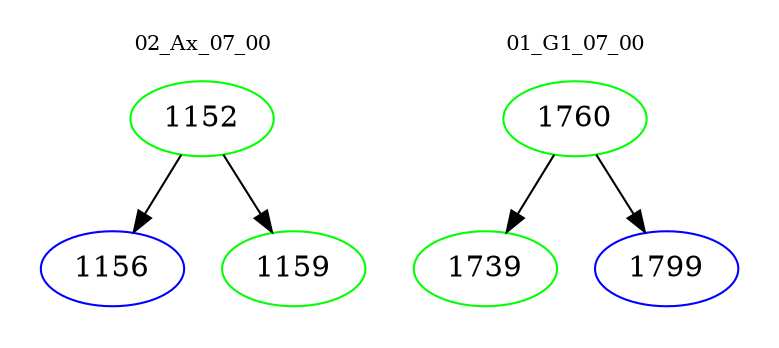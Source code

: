 digraph{
subgraph cluster_0 {
color = white
label = "02_Ax_07_00";
fontsize=10;
T0_1152 [label="1152", color="green"]
T0_1152 -> T0_1156 [color="black"]
T0_1156 [label="1156", color="blue"]
T0_1152 -> T0_1159 [color="black"]
T0_1159 [label="1159", color="green"]
}
subgraph cluster_1 {
color = white
label = "01_G1_07_00";
fontsize=10;
T1_1760 [label="1760", color="green"]
T1_1760 -> T1_1739 [color="black"]
T1_1739 [label="1739", color="green"]
T1_1760 -> T1_1799 [color="black"]
T1_1799 [label="1799", color="blue"]
}
}

